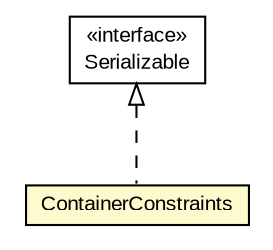 #!/usr/local/bin/dot
#
# Class diagram 
# Generated by UMLGraph version R5_6-24-gf6e263 (http://www.umlgraph.org/)
#

digraph G {
	edge [fontname="arial",fontsize=10,labelfontname="arial",labelfontsize=10];
	node [fontname="arial",fontsize=10,shape=plaintext];
	nodesep=0.25;
	ranksep=0.5;
	// eu.europa.esig.jaxb.policy.ContainerConstraints
	c274567 [label=<<table title="eu.europa.esig.jaxb.policy.ContainerConstraints" border="0" cellborder="1" cellspacing="0" cellpadding="2" port="p" bgcolor="lemonChiffon" href="./ContainerConstraints.html">
		<tr><td><table border="0" cellspacing="0" cellpadding="1">
<tr><td align="center" balign="center"> ContainerConstraints </td></tr>
		</table></td></tr>
		</table>>, URL="./ContainerConstraints.html", fontname="arial", fontcolor="black", fontsize=10.0];
	//eu.europa.esig.jaxb.policy.ContainerConstraints implements java.io.Serializable
	c275254:p -> c274567:p [dir=back,arrowtail=empty,style=dashed];
	// java.io.Serializable
	c275254 [label=<<table title="java.io.Serializable" border="0" cellborder="1" cellspacing="0" cellpadding="2" port="p" href="http://java.sun.com/j2se/1.4.2/docs/api/java/io/Serializable.html">
		<tr><td><table border="0" cellspacing="0" cellpadding="1">
<tr><td align="center" balign="center"> &#171;interface&#187; </td></tr>
<tr><td align="center" balign="center"> Serializable </td></tr>
		</table></td></tr>
		</table>>, URL="http://java.sun.com/j2se/1.4.2/docs/api/java/io/Serializable.html", fontname="arial", fontcolor="black", fontsize=10.0];
}

